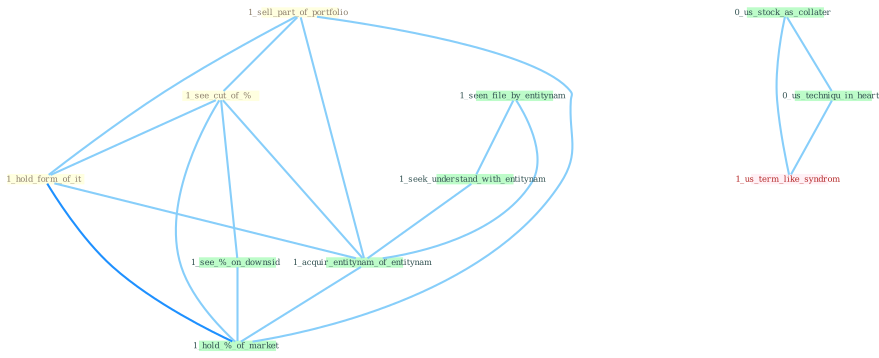 Graph G{ 
    node
    [shape=polygon,style=filled,width=.5,height=.06,color="#BDFCC9",fixedsize=true,fontsize=4,
    fontcolor="#2f4f4f"];
    {node
    [color="#ffffe0", fontcolor="#8b7d6b"] "1_sell_part_of_portfolio " "1_see_cut_of_% " "1_hold_form_of_it "}
{node [color="#fff0f5", fontcolor="#b22222"] "1_us_term_like_syndrom "}
edge [color="#B0E2FF"];

	"1_sell_part_of_portfolio " -- "1_see_cut_of_% " [w="1", color="#87cefa" ];
	"1_sell_part_of_portfolio " -- "1_hold_form_of_it " [w="1", color="#87cefa" ];
	"1_sell_part_of_portfolio " -- "1_acquir_entitynam_of_entitynam " [w="1", color="#87cefa" ];
	"1_sell_part_of_portfolio " -- "1_hold_%_of_market " [w="1", color="#87cefa" ];
	"1_see_cut_of_% " -- "1_hold_form_of_it " [w="1", color="#87cefa" ];
	"1_see_cut_of_% " -- "1_acquir_entitynam_of_entitynam " [w="1", color="#87cefa" ];
	"1_see_cut_of_% " -- "1_see_%_on_downsid " [w="1", color="#87cefa" ];
	"1_see_cut_of_% " -- "1_hold_%_of_market " [w="1", color="#87cefa" ];
	"1_hold_form_of_it " -- "1_acquir_entitynam_of_entitynam " [w="1", color="#87cefa" ];
	"1_hold_form_of_it " -- "1_hold_%_of_market " [w="2", color="#1e90ff" , len=0.8];
	"1_seen_file_by_entitynam " -- "1_seek_understand_with_entitynam " [w="1", color="#87cefa" ];
	"1_seen_file_by_entitynam " -- "1_acquir_entitynam_of_entitynam " [w="1", color="#87cefa" ];
	"0_us_stock_as_collater " -- "0_us_techniqu_in_heart " [w="1", color="#87cefa" ];
	"0_us_stock_as_collater " -- "1_us_term_like_syndrom " [w="1", color="#87cefa" ];
	"1_seek_understand_with_entitynam " -- "1_acquir_entitynam_of_entitynam " [w="1", color="#87cefa" ];
	"1_acquir_entitynam_of_entitynam " -- "1_hold_%_of_market " [w="1", color="#87cefa" ];
	"0_us_techniqu_in_heart " -- "1_us_term_like_syndrom " [w="1", color="#87cefa" ];
	"1_see_%_on_downsid " -- "1_hold_%_of_market " [w="1", color="#87cefa" ];
}